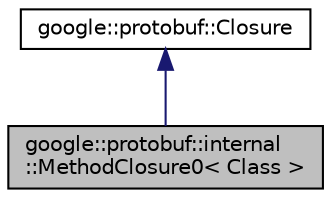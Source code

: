 digraph "google::protobuf::internal::MethodClosure0&lt; Class &gt;"
{
 // LATEX_PDF_SIZE
  edge [fontname="Helvetica",fontsize="10",labelfontname="Helvetica",labelfontsize="10"];
  node [fontname="Helvetica",fontsize="10",shape=record];
  Node1 [label="google::protobuf::internal\l::MethodClosure0\< Class \>",height=0.2,width=0.4,color="black", fillcolor="grey75", style="filled", fontcolor="black",tooltip=" "];
  Node2 -> Node1 [dir="back",color="midnightblue",fontsize="10",style="solid",fontname="Helvetica"];
  Node2 [label="google::protobuf::Closure",height=0.2,width=0.4,color="black", fillcolor="white", style="filled",URL="$classgoogle_1_1protobuf_1_1Closure.html",tooltip=" "];
}
